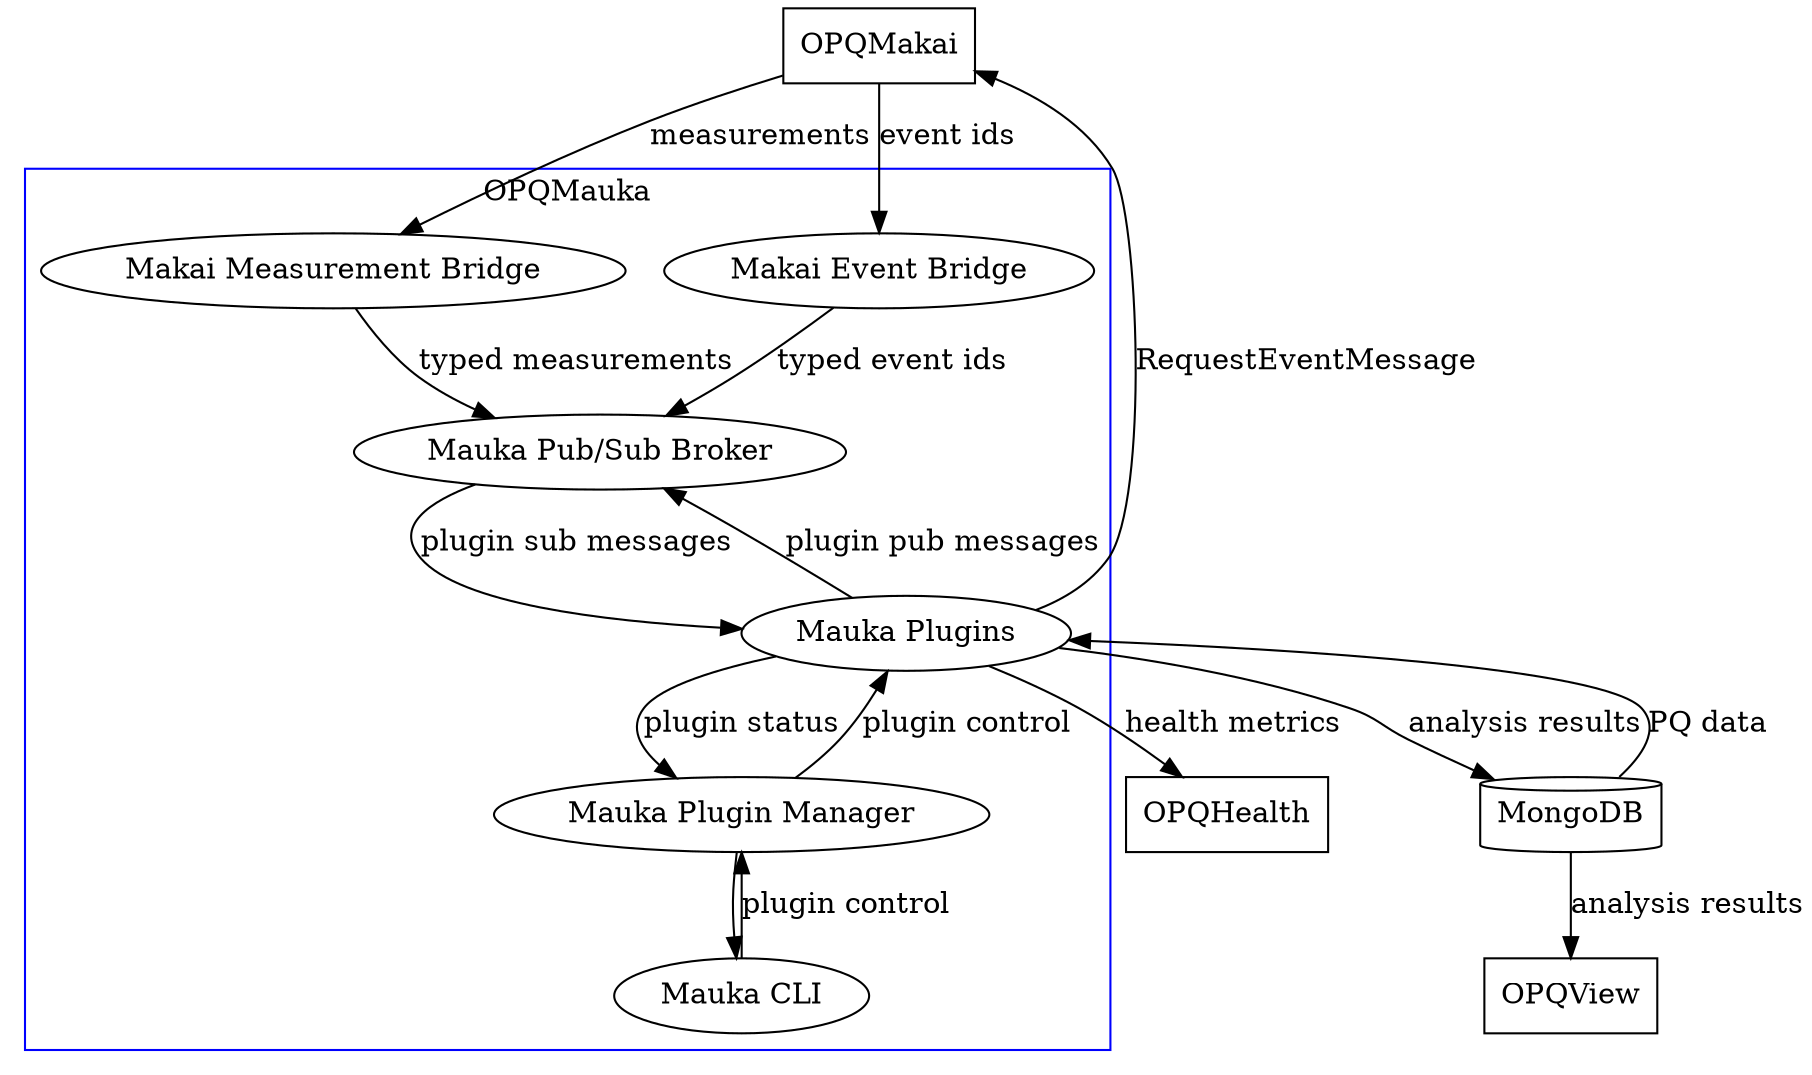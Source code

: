 digraph mauka_services_diagram {
    OPQMakai[shape=box];

    subgraph cluster_mauka {
        label="OPQMauka";
        MakaiMeasurementBridge [label="Makai Measurement Bridge"];
        MakaiEventBridge [label="Makai Event Bridge"];
        PubSubBroker [label="Mauka Pub/Sub Broker"];
        MaukaPlugins [label="Mauka Plugins"];
        MaukaPluginManager [label="Mauka Plugin Manager"];
        MaukaCli [label="Mauka CLI"]
        color=blue;

        MakaiMeasurementBridge -> PubSubBroker [label="typed measurements"]
        MakaiEventBridge -> PubSubBroker [label="typed event ids"]
        PubSubBroker -> MaukaPlugins [label="plugin sub messages"]
        MaukaPlugins -> PubSubBroker [label="plugin pub messages"]
        MaukaPlugins -> MaukaPluginManager [label="plugin status"]
        MaukaPluginManager -> MaukaPlugins [label="plugin control"]
        MaukaCli -> MaukaPluginManager [label="plugin control"]
        MaukaPluginManager -> MaukaCli
    }

    OPQMakai -> MakaiMeasurementBridge [label="measurements"]
    OPQMakai -> MakaiEventBridge [label="event ids"]

    OPQHealth[shape=box];
    OPQView[shape=box]
    MongoDB[shape=cylinder];

    MaukaPlugins -> MongoDB [label="analysis results"]
    MongoDB -> MaukaPlugins [label="PQ data"]
    MaukaPlugins -> OPQHealth [label="health metrics"]

    MongoDB -> OPQView [label="analysis results"]

    MaukaPlugins -> OPQMakai [label="RequestEventMessage"]
}